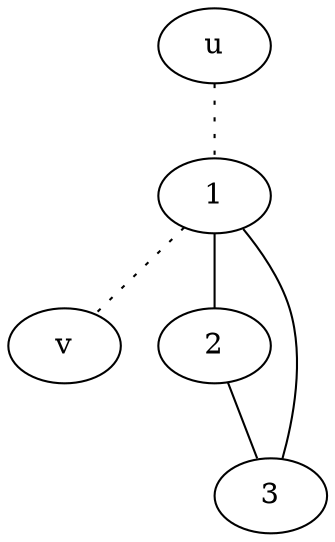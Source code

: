 Graph approx {
  { u [rank="1"];
    v [rank="1"];
  }
  u -- 1 [style = "dotted"]
  1 -- 2
  2 -- 3
  3 -- 1
  1 -- v [style = "dotted"]
}

